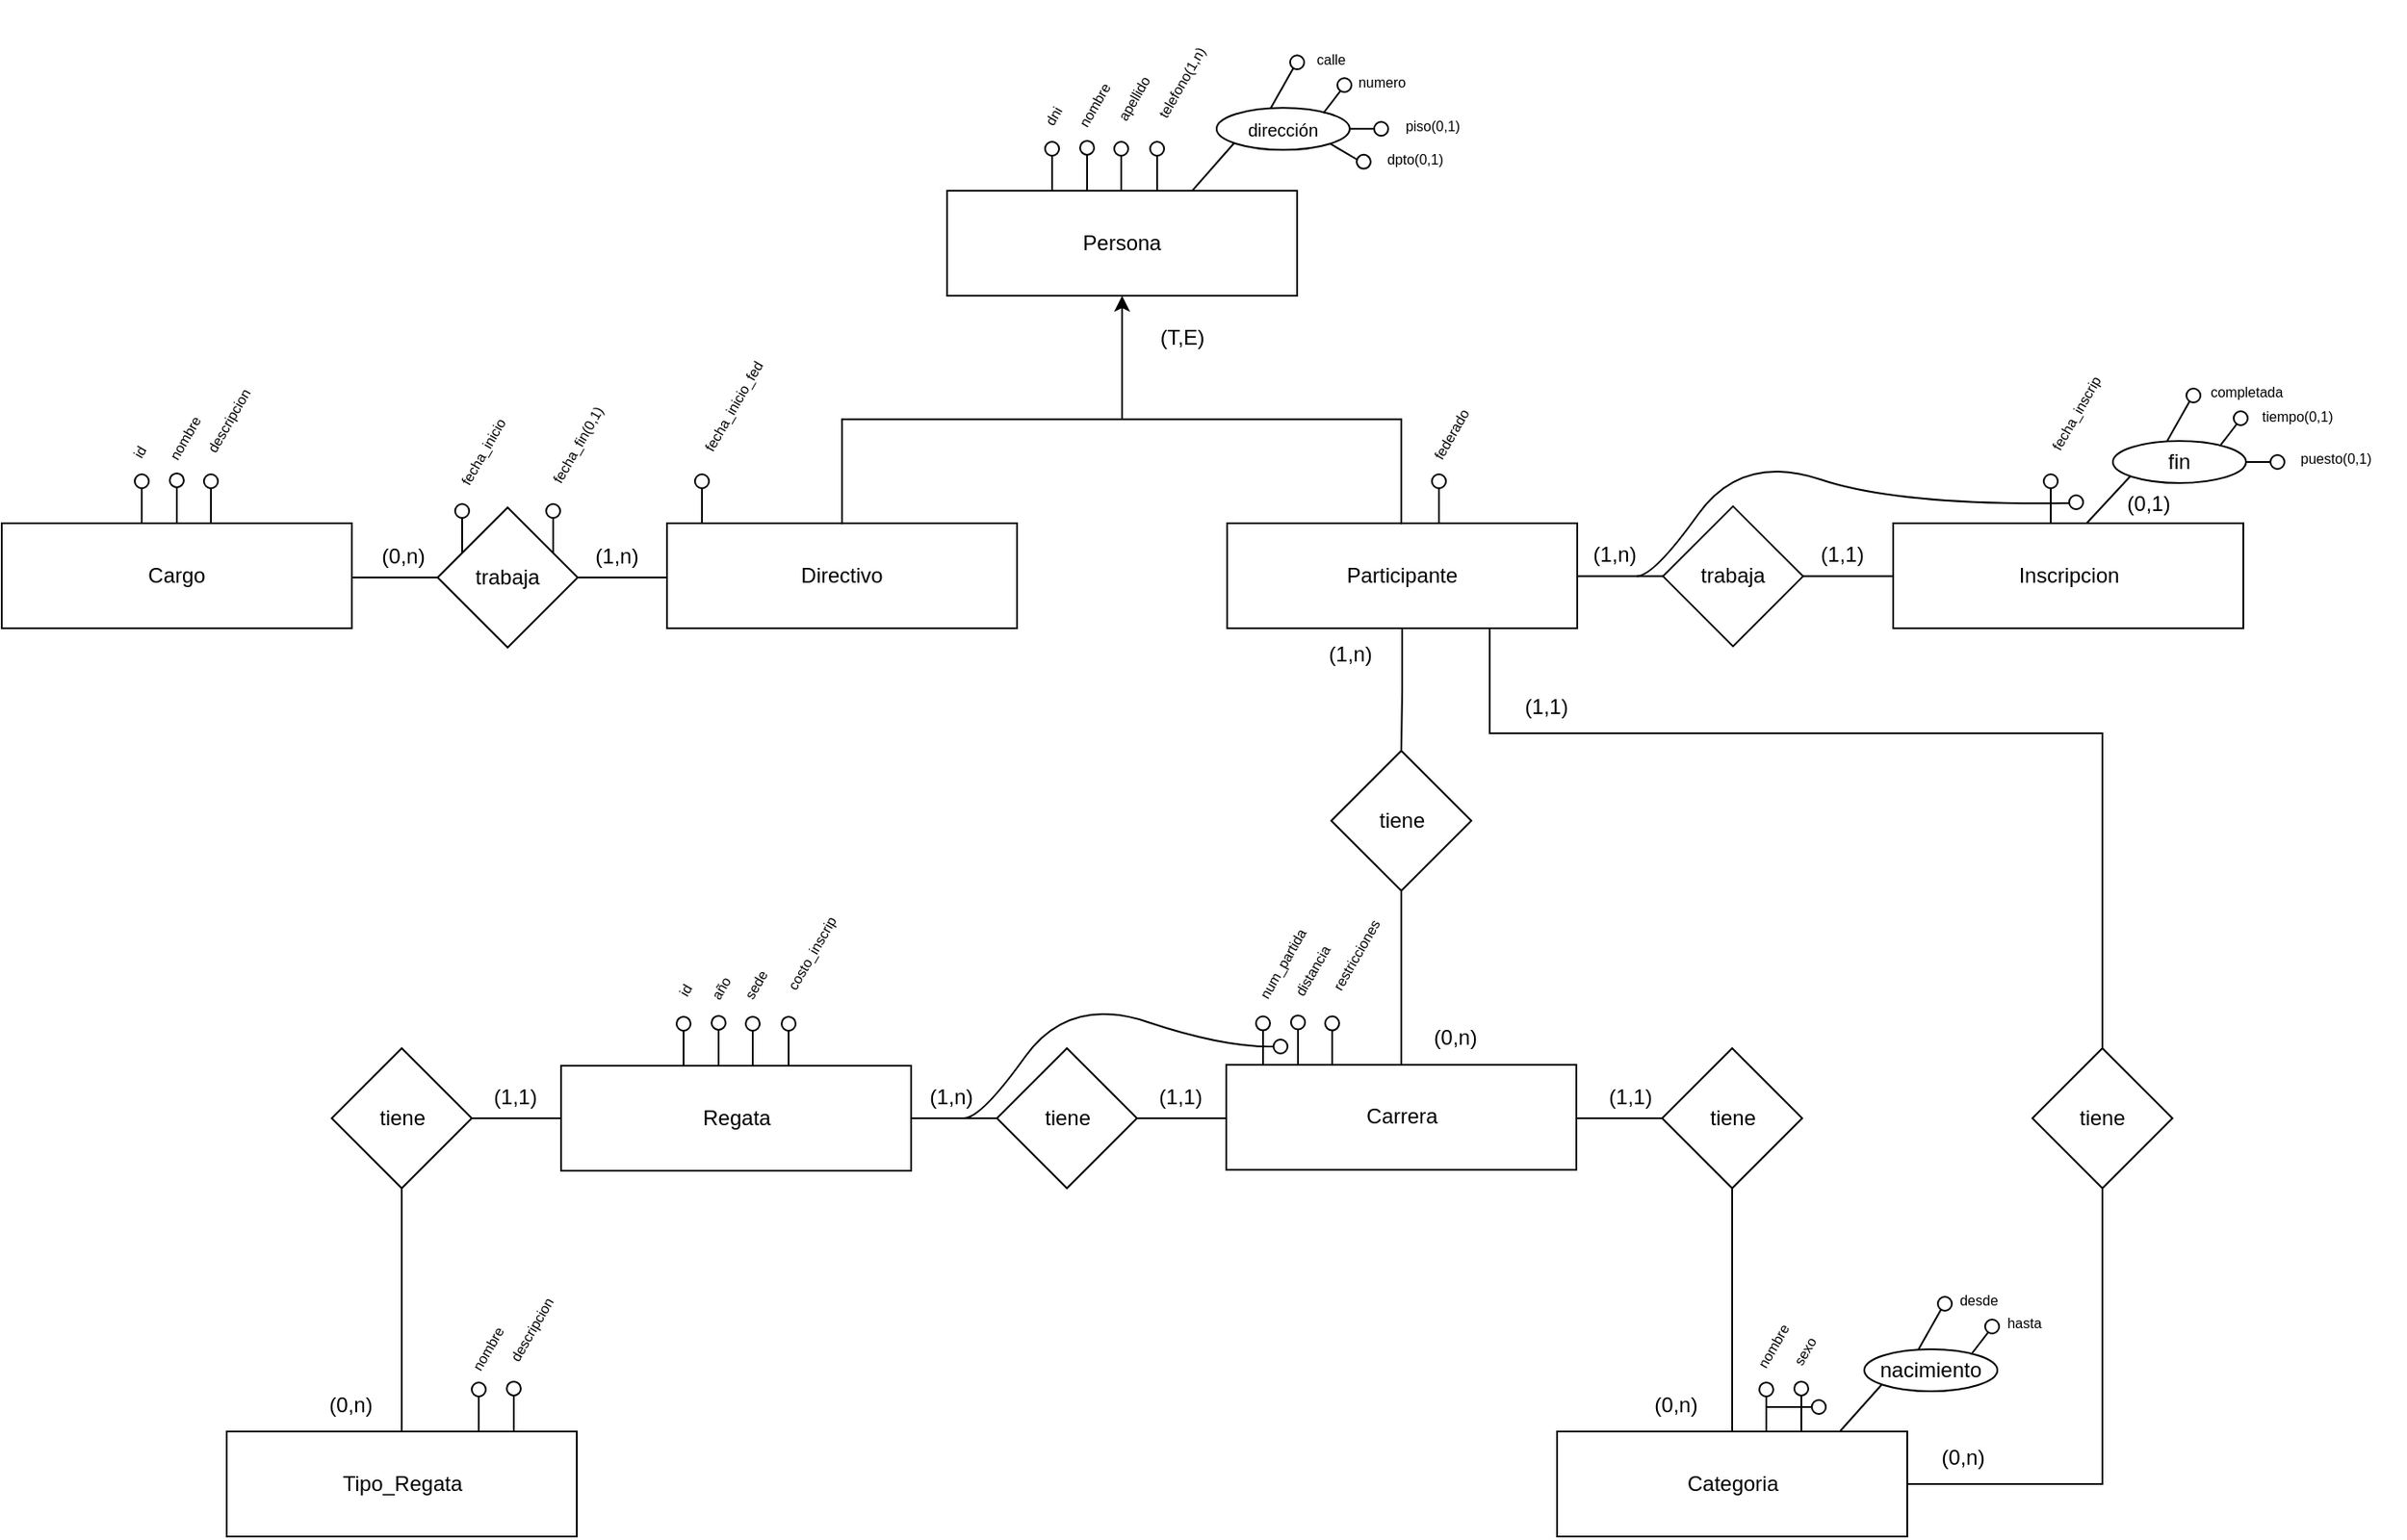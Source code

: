 <mxfile version="26.1.3">
  <diagram name="Page-1" id="qwn2LQxBudZvSGgLypl7">
    <mxGraphModel dx="5561" dy="2947" grid="1" gridSize="10" guides="1" tooltips="1" connect="1" arrows="1" fold="1" page="1" pageScale="1" pageWidth="850" pageHeight="1100" math="0" shadow="0">
      <root>
        <mxCell id="0" />
        <mxCell id="1" parent="0" />
        <mxCell id="2X5gEa2YanrMBip19j6c-179" value="Directivo" style="rounded=0;whiteSpace=wrap;html=1;" parent="1" vertex="1">
          <mxGeometry x="-3460" y="-1800" width="200" height="60" as="geometry" />
        </mxCell>
        <mxCell id="2X5gEa2YanrMBip19j6c-418" style="edgeStyle=orthogonalEdgeStyle;rounded=0;orthogonalLoop=1;jettySize=auto;html=1;entryX=0.5;entryY=0;entryDx=0;entryDy=0;endArrow=none;startFill=0;" parent="1" source="2X5gEa2YanrMBip19j6c-422" target="2X5gEa2YanrMBip19j6c-286" edge="1">
          <mxGeometry relative="1" as="geometry" />
        </mxCell>
        <mxCell id="2X5gEa2YanrMBip19j6c-180" value="Participante" style="rounded=0;whiteSpace=wrap;html=1;" parent="1" vertex="1">
          <mxGeometry x="-3140" y="-1800" width="200" height="60" as="geometry" />
        </mxCell>
        <mxCell id="2X5gEa2YanrMBip19j6c-182" style="edgeStyle=orthogonalEdgeStyle;rounded=0;orthogonalLoop=1;jettySize=auto;html=1;startArrow=classic;startFill=1;endArrow=none;" parent="1" source="2X5gEa2YanrMBip19j6c-183" edge="1">
          <mxGeometry relative="1" as="geometry">
            <mxPoint x="-3200" y="-1859.35" as="targetPoint" />
          </mxGeometry>
        </mxCell>
        <mxCell id="2X5gEa2YanrMBip19j6c-183" value="Persona" style="rounded=0;whiteSpace=wrap;html=1;" parent="1" vertex="1">
          <mxGeometry x="-3300" y="-1990" width="200" height="60" as="geometry" />
        </mxCell>
        <mxCell id="2X5gEa2YanrMBip19j6c-184" value="" style="endArrow=none;startArrow=none;html=1;rounded=0;entryX=0.5;entryY=0;entryDx=0;entryDy=0;startFill=0;" parent="1" edge="1">
          <mxGeometry width="50" height="50" relative="1" as="geometry">
            <mxPoint x="-3360" y="-1799.35" as="sourcePoint" />
            <mxPoint x="-3040.5" y="-1799.35" as="targetPoint" />
            <Array as="points">
              <mxPoint x="-3360" y="-1859.35" />
              <mxPoint x="-3040.5" y="-1859.35" />
            </Array>
          </mxGeometry>
        </mxCell>
        <mxCell id="2X5gEa2YanrMBip19j6c-185" value="(T,E)" style="text;html=1;align=center;verticalAlign=middle;resizable=0;points=[];autosize=1;strokeColor=none;fillColor=none;" parent="1" vertex="1">
          <mxGeometry x="-3196" y="-1921.25" width="60" height="30" as="geometry" />
        </mxCell>
        <mxCell id="2X5gEa2YanrMBip19j6c-187" value="" style="group" parent="1" vertex="1" connectable="0">
          <mxGeometry x="-3244" y="-2017.998" width="8" height="28" as="geometry" />
        </mxCell>
        <mxCell id="2X5gEa2YanrMBip19j6c-188" value="" style="ellipse;whiteSpace=wrap;html=1;aspect=fixed;fillColor=light-dark(#FFFFFF,#FFFFFF);" parent="2X5gEa2YanrMBip19j6c-187" vertex="1">
          <mxGeometry width="8" height="8" as="geometry" />
        </mxCell>
        <mxCell id="2X5gEa2YanrMBip19j6c-189" style="edgeStyle=orthogonalEdgeStyle;rounded=0;orthogonalLoop=1;jettySize=auto;html=1;endArrow=none;startFill=0;" parent="2X5gEa2YanrMBip19j6c-187" edge="1">
          <mxGeometry relative="1" as="geometry">
            <mxPoint x="4" y="28" as="targetPoint" />
            <mxPoint x="4" y="8" as="sourcePoint" />
          </mxGeometry>
        </mxCell>
        <mxCell id="2X5gEa2YanrMBip19j6c-190" value="&lt;font style=&quot;font-size: 8px;&quot;&gt;dni&lt;/font&gt;" style="text;html=1;align=center;verticalAlign=middle;resizable=0;points=[];autosize=1;strokeColor=none;fillColor=none;rotation=-60;" parent="1" vertex="1">
          <mxGeometry x="-3260" y="-2047.698" width="40" height="30" as="geometry" />
        </mxCell>
        <mxCell id="2X5gEa2YanrMBip19j6c-191" value="" style="group" parent="1" vertex="1" connectable="0">
          <mxGeometry x="-3224" y="-2018.538" width="8" height="28" as="geometry" />
        </mxCell>
        <mxCell id="2X5gEa2YanrMBip19j6c-192" value="" style="ellipse;whiteSpace=wrap;html=1;aspect=fixed;fillColor=light-dark(#FFFFFF,transparent);" parent="2X5gEa2YanrMBip19j6c-191" vertex="1">
          <mxGeometry width="8" height="8" as="geometry" />
        </mxCell>
        <mxCell id="2X5gEa2YanrMBip19j6c-193" style="edgeStyle=orthogonalEdgeStyle;rounded=0;orthogonalLoop=1;jettySize=auto;html=1;endArrow=none;startFill=0;" parent="2X5gEa2YanrMBip19j6c-191" edge="1">
          <mxGeometry relative="1" as="geometry">
            <mxPoint x="4" y="28" as="targetPoint" />
            <mxPoint x="4" y="8" as="sourcePoint" />
          </mxGeometry>
        </mxCell>
        <mxCell id="2X5gEa2YanrMBip19j6c-194" value="&lt;font style=&quot;font-size: 8px;&quot;&gt;nombre&lt;/font&gt;" style="text;html=1;align=center;verticalAlign=middle;resizable=0;points=[];autosize=1;strokeColor=none;fillColor=none;rotation=-60;" parent="1" vertex="1">
          <mxGeometry x="-3242" y="-2054.248" width="50" height="30" as="geometry" />
        </mxCell>
        <mxCell id="2X5gEa2YanrMBip19j6c-195" value="" style="group" parent="1" vertex="1" connectable="0">
          <mxGeometry x="-3204.5" y="-2017.998" width="8" height="28" as="geometry" />
        </mxCell>
        <mxCell id="2X5gEa2YanrMBip19j6c-196" value="" style="ellipse;whiteSpace=wrap;html=1;aspect=fixed;fillColor=light-dark(#FFFFFF,transparent);" parent="2X5gEa2YanrMBip19j6c-195" vertex="1">
          <mxGeometry width="8" height="8" as="geometry" />
        </mxCell>
        <mxCell id="2X5gEa2YanrMBip19j6c-197" style="edgeStyle=orthogonalEdgeStyle;rounded=0;orthogonalLoop=1;jettySize=auto;html=1;endArrow=none;startFill=0;" parent="2X5gEa2YanrMBip19j6c-195" edge="1">
          <mxGeometry relative="1" as="geometry">
            <mxPoint x="4" y="28" as="targetPoint" />
            <mxPoint x="4" y="8" as="sourcePoint" />
          </mxGeometry>
        </mxCell>
        <mxCell id="2X5gEa2YanrMBip19j6c-198" value="&lt;font style=&quot;font-size: 8px;&quot;&gt;apellido&lt;/font&gt;" style="text;html=1;align=center;verticalAlign=middle;resizable=0;points=[];autosize=1;strokeColor=none;fillColor=none;rotation=-60;" parent="1" vertex="1">
          <mxGeometry x="-3224" y="-2057.698" width="60" height="30" as="geometry" />
        </mxCell>
        <mxCell id="2X5gEa2YanrMBip19j6c-200" value="" style="group" parent="1" vertex="1" connectable="0">
          <mxGeometry x="-3184" y="-2017.998" width="8" height="28" as="geometry" />
        </mxCell>
        <mxCell id="2X5gEa2YanrMBip19j6c-201" value="" style="ellipse;whiteSpace=wrap;html=1;aspect=fixed;fillColor=light-dark(#FFFFFF,transparent);" parent="2X5gEa2YanrMBip19j6c-200" vertex="1">
          <mxGeometry width="8" height="8" as="geometry" />
        </mxCell>
        <mxCell id="2X5gEa2YanrMBip19j6c-202" style="edgeStyle=orthogonalEdgeStyle;rounded=0;orthogonalLoop=1;jettySize=auto;html=1;endArrow=none;startFill=0;" parent="2X5gEa2YanrMBip19j6c-200" edge="1">
          <mxGeometry relative="1" as="geometry">
            <mxPoint x="4" y="28" as="targetPoint" />
            <mxPoint x="4" y="8" as="sourcePoint" />
          </mxGeometry>
        </mxCell>
        <mxCell id="2X5gEa2YanrMBip19j6c-203" value="&lt;font style=&quot;font-size: 8px;&quot;&gt;telefono(1,n)&lt;/font&gt;" style="text;html=1;align=center;verticalAlign=middle;resizable=0;points=[];autosize=1;strokeColor=none;fillColor=none;rotation=-60;" parent="1" vertex="1">
          <mxGeometry x="-3212" y="-2066.998" width="90" height="30" as="geometry" />
        </mxCell>
        <mxCell id="2X5gEa2YanrMBip19j6c-207" value="" style="endArrow=none;html=1;rounded=0;" parent="1" edge="1">
          <mxGeometry width="50" height="50" relative="1" as="geometry">
            <mxPoint x="-3160" y="-1989.98" as="sourcePoint" />
            <mxPoint x="-3135" y="-2018.38" as="targetPoint" />
          </mxGeometry>
        </mxCell>
        <mxCell id="2X5gEa2YanrMBip19j6c-208" value="&lt;font style=&quot;font-size: 10px;&quot;&gt;dirección&lt;/font&gt;" style="ellipse;whiteSpace=wrap;html=1;" parent="1" vertex="1">
          <mxGeometry x="-3146" y="-2037.38" width="76" height="24" as="geometry" />
        </mxCell>
        <mxCell id="2X5gEa2YanrMBip19j6c-209" value="" style="endArrow=none;html=1;rounded=0;exitX=0.75;exitY=0;exitDx=0;exitDy=0;" parent="1" edge="1">
          <mxGeometry width="50" height="50" relative="1" as="geometry">
            <mxPoint x="-3115" y="-2037.38" as="sourcePoint" />
            <mxPoint x="-3102" y="-2060.38" as="targetPoint" />
          </mxGeometry>
        </mxCell>
        <mxCell id="2X5gEa2YanrMBip19j6c-210" value="" style="endArrow=none;html=1;rounded=0;exitX=0.75;exitY=0;exitDx=0;exitDy=0;" parent="1" edge="1">
          <mxGeometry width="50" height="50" relative="1" as="geometry">
            <mxPoint x="-3085" y="-2034.38" as="sourcePoint" />
            <mxPoint x="-3075" y="-2047.38" as="targetPoint" />
          </mxGeometry>
        </mxCell>
        <mxCell id="2X5gEa2YanrMBip19j6c-211" value="" style="endArrow=none;html=1;rounded=0;exitX=1;exitY=0.5;exitDx=0;exitDy=0;" parent="1" source="2X5gEa2YanrMBip19j6c-208" edge="1">
          <mxGeometry width="50" height="50" relative="1" as="geometry">
            <mxPoint x="-3070" y="-2013.38" as="sourcePoint" />
            <mxPoint x="-3055" y="-2025.38" as="targetPoint" />
          </mxGeometry>
        </mxCell>
        <mxCell id="2X5gEa2YanrMBip19j6c-212" value="" style="endArrow=none;html=1;rounded=0;entryX=1;entryY=1;entryDx=0;entryDy=0;" parent="1" target="2X5gEa2YanrMBip19j6c-208" edge="1">
          <mxGeometry width="50" height="50" relative="1" as="geometry">
            <mxPoint x="-3065" y="-2007.38" as="sourcePoint" />
            <mxPoint x="-3075" y="-2027.38" as="targetPoint" />
          </mxGeometry>
        </mxCell>
        <mxCell id="2X5gEa2YanrMBip19j6c-213" value="" style="group" parent="1" vertex="1" connectable="0">
          <mxGeometry x="-3104" y="-2067.379" width="8" height="28" as="geometry" />
        </mxCell>
        <mxCell id="2X5gEa2YanrMBip19j6c-214" value="" style="ellipse;whiteSpace=wrap;html=1;aspect=fixed;" parent="2X5gEa2YanrMBip19j6c-213" vertex="1">
          <mxGeometry width="8" height="8" as="geometry" />
        </mxCell>
        <mxCell id="2X5gEa2YanrMBip19j6c-215" value="" style="group" parent="1" vertex="1" connectable="0">
          <mxGeometry x="-3077" y="-2054.379" width="8" height="28" as="geometry" />
        </mxCell>
        <mxCell id="2X5gEa2YanrMBip19j6c-216" value="" style="ellipse;whiteSpace=wrap;html=1;aspect=fixed;" parent="2X5gEa2YanrMBip19j6c-215" vertex="1">
          <mxGeometry width="8" height="8" as="geometry" />
        </mxCell>
        <mxCell id="2X5gEa2YanrMBip19j6c-217" value="" style="group" parent="1" vertex="1" connectable="0">
          <mxGeometry x="-3056" y="-2029.379" width="8" height="28" as="geometry" />
        </mxCell>
        <mxCell id="2X5gEa2YanrMBip19j6c-218" value="" style="ellipse;whiteSpace=wrap;html=1;aspect=fixed;" parent="2X5gEa2YanrMBip19j6c-217" vertex="1">
          <mxGeometry width="8" height="8" as="geometry" />
        </mxCell>
        <mxCell id="2X5gEa2YanrMBip19j6c-219" value="&lt;font style=&quot;font-size: 8px;&quot;&gt;calle&lt;/font&gt;" style="text;html=1;align=center;verticalAlign=middle;resizable=0;points=[];autosize=1;strokeColor=none;fillColor=none;rotation=0;" parent="1" vertex="1">
          <mxGeometry x="-3106" y="-2081.379" width="50" height="30" as="geometry" />
        </mxCell>
        <mxCell id="2X5gEa2YanrMBip19j6c-220" value="&lt;font style=&quot;font-size: 8px;&quot;&gt;numero&lt;/font&gt;" style="text;html=1;align=center;verticalAlign=middle;resizable=0;points=[];autosize=1;strokeColor=none;fillColor=none;rotation=0;" parent="1" vertex="1">
          <mxGeometry x="-3077" y="-2068.379" width="50" height="30" as="geometry" />
        </mxCell>
        <mxCell id="2X5gEa2YanrMBip19j6c-221" value="&lt;font style=&quot;font-size: 8px;&quot;&gt;piso(0,1)&lt;/font&gt;" style="text;html=1;align=center;verticalAlign=middle;resizable=0;points=[];autosize=1;strokeColor=none;fillColor=none;rotation=0;" parent="1" vertex="1">
          <mxGeometry x="-3058" y="-2043.379" width="70" height="30" as="geometry" />
        </mxCell>
        <mxCell id="2X5gEa2YanrMBip19j6c-222" value="&lt;font style=&quot;font-size: 8px;&quot;&gt;dpto(0,1)&lt;/font&gt;" style="text;html=1;align=center;verticalAlign=middle;resizable=0;points=[];autosize=1;strokeColor=none;fillColor=none;rotation=0;" parent="1" vertex="1">
          <mxGeometry x="-3068" y="-2023.579" width="70" height="30" as="geometry" />
        </mxCell>
        <mxCell id="2X5gEa2YanrMBip19j6c-223" value="" style="ellipse;whiteSpace=wrap;html=1;aspect=fixed;" parent="1" vertex="1">
          <mxGeometry x="-3066" y="-2010.579" width="8" height="8" as="geometry" />
        </mxCell>
        <mxCell id="2X5gEa2YanrMBip19j6c-225" value="" style="group" parent="1" vertex="1" connectable="0">
          <mxGeometry x="-3444" y="-1827.998" width="8" height="28" as="geometry" />
        </mxCell>
        <mxCell id="2X5gEa2YanrMBip19j6c-226" value="" style="ellipse;whiteSpace=wrap;html=1;aspect=fixed;fillColor=light-dark(#FFFFFF,transparent);" parent="2X5gEa2YanrMBip19j6c-225" vertex="1">
          <mxGeometry width="8" height="8" as="geometry" />
        </mxCell>
        <mxCell id="2X5gEa2YanrMBip19j6c-227" style="edgeStyle=orthogonalEdgeStyle;rounded=0;orthogonalLoop=1;jettySize=auto;html=1;endArrow=none;startFill=0;" parent="2X5gEa2YanrMBip19j6c-225" edge="1">
          <mxGeometry relative="1" as="geometry">
            <mxPoint x="4" y="28" as="targetPoint" />
            <mxPoint x="4" y="8" as="sourcePoint" />
          </mxGeometry>
        </mxCell>
        <mxCell id="2X5gEa2YanrMBip19j6c-228" value="&lt;font style=&quot;font-size: 8px;&quot;&gt;fecha_inicio_fed&lt;/font&gt;" style="text;html=1;align=center;verticalAlign=middle;resizable=0;points=[];autosize=1;strokeColor=none;fillColor=none;rotation=-60;" parent="1" vertex="1">
          <mxGeometry x="-3473" y="-1881.998" width="100" height="30" as="geometry" />
        </mxCell>
        <mxCell id="2X5gEa2YanrMBip19j6c-229" value="Cargo" style="rounded=0;whiteSpace=wrap;html=1;" parent="1" vertex="1">
          <mxGeometry x="-3840" y="-1800" width="200" height="60" as="geometry" />
        </mxCell>
        <mxCell id="2X5gEa2YanrMBip19j6c-230" style="edgeStyle=orthogonalEdgeStyle;rounded=0;orthogonalLoop=1;jettySize=auto;html=1;entryX=0;entryY=0.5;entryDx=0;entryDy=0;endArrow=none;startFill=0;" parent="1" source="2X5gEa2YanrMBip19j6c-232" edge="1">
          <mxGeometry relative="1" as="geometry">
            <mxPoint x="-3460" y="-1769" as="targetPoint" />
          </mxGeometry>
        </mxCell>
        <mxCell id="2X5gEa2YanrMBip19j6c-231" style="edgeStyle=orthogonalEdgeStyle;rounded=0;orthogonalLoop=1;jettySize=auto;html=1;entryX=1;entryY=0.5;entryDx=0;entryDy=0;endArrow=none;startFill=0;" parent="1" source="2X5gEa2YanrMBip19j6c-232" edge="1">
          <mxGeometry relative="1" as="geometry">
            <mxPoint x="-3640" y="-1769" as="targetPoint" />
          </mxGeometry>
        </mxCell>
        <mxCell id="2X5gEa2YanrMBip19j6c-232" value="trabaja" style="rhombus;whiteSpace=wrap;html=1;" parent="1" vertex="1">
          <mxGeometry x="-3591" y="-1809" width="80" height="80" as="geometry" />
        </mxCell>
        <mxCell id="2X5gEa2YanrMBip19j6c-233" value="" style="group" parent="1" vertex="1" connectable="0">
          <mxGeometry x="-3581" y="-1810.998" width="8" height="28" as="geometry" />
        </mxCell>
        <mxCell id="2X5gEa2YanrMBip19j6c-234" value="" style="ellipse;whiteSpace=wrap;html=1;aspect=fixed;fillColor=light-dark(#FFFFFF,transparent);" parent="2X5gEa2YanrMBip19j6c-233" vertex="1">
          <mxGeometry width="8" height="8" as="geometry" />
        </mxCell>
        <mxCell id="2X5gEa2YanrMBip19j6c-235" style="edgeStyle=orthogonalEdgeStyle;rounded=0;orthogonalLoop=1;jettySize=auto;html=1;endArrow=none;startFill=0;" parent="2X5gEa2YanrMBip19j6c-233" edge="1">
          <mxGeometry relative="1" as="geometry">
            <mxPoint x="4" y="28" as="targetPoint" />
            <mxPoint x="4" y="8" as="sourcePoint" />
          </mxGeometry>
        </mxCell>
        <mxCell id="2X5gEa2YanrMBip19j6c-236" value="" style="group" parent="1" vertex="1" connectable="0">
          <mxGeometry x="-3529" y="-1810.998" width="8" height="28" as="geometry" />
        </mxCell>
        <mxCell id="2X5gEa2YanrMBip19j6c-237" value="" style="ellipse;whiteSpace=wrap;html=1;aspect=fixed;fillColor=light-dark(#FFFFFF,transparent);" parent="2X5gEa2YanrMBip19j6c-236" vertex="1">
          <mxGeometry width="8" height="8" as="geometry" />
        </mxCell>
        <mxCell id="2X5gEa2YanrMBip19j6c-238" style="edgeStyle=orthogonalEdgeStyle;rounded=0;orthogonalLoop=1;jettySize=auto;html=1;endArrow=none;startFill=0;" parent="2X5gEa2YanrMBip19j6c-236" edge="1">
          <mxGeometry relative="1" as="geometry">
            <mxPoint x="4" y="28" as="targetPoint" />
            <mxPoint x="4" y="8" as="sourcePoint" />
          </mxGeometry>
        </mxCell>
        <mxCell id="2X5gEa2YanrMBip19j6c-239" value="&lt;font style=&quot;font-size: 8px;&quot;&gt;fecha_inicio&lt;/font&gt;" style="text;html=1;align=center;verticalAlign=middle;resizable=0;points=[];autosize=1;strokeColor=none;fillColor=none;rotation=-60;" parent="1" vertex="1">
          <mxGeometry x="-3606" y="-1855.998" width="80" height="30" as="geometry" />
        </mxCell>
        <mxCell id="2X5gEa2YanrMBip19j6c-240" value="&lt;font style=&quot;font-size: 8px;&quot;&gt;fecha_fin(0,1)&lt;/font&gt;" style="text;html=1;align=center;verticalAlign=middle;resizable=0;points=[];autosize=1;strokeColor=none;fillColor=none;rotation=-60;" parent="1" vertex="1">
          <mxGeometry x="-3557" y="-1859.998" width="90" height="30" as="geometry" />
        </mxCell>
        <mxCell id="2X5gEa2YanrMBip19j6c-241" value="(0,n)" style="text;html=1;align=center;verticalAlign=middle;resizable=0;points=[];autosize=1;strokeColor=none;fillColor=none;" parent="1" vertex="1">
          <mxGeometry x="-3641" y="-1796" width="60" height="30" as="geometry" />
        </mxCell>
        <mxCell id="2X5gEa2YanrMBip19j6c-242" value="(1,n)" style="text;html=1;align=center;verticalAlign=middle;resizable=0;points=[];autosize=1;strokeColor=none;fillColor=none;" parent="1" vertex="1">
          <mxGeometry x="-3519" y="-1796" width="60" height="30" as="geometry" />
        </mxCell>
        <mxCell id="2X5gEa2YanrMBip19j6c-243" value="" style="group" parent="1" vertex="1" connectable="0">
          <mxGeometry x="-3764" y="-1827.998" width="8" height="28" as="geometry" />
        </mxCell>
        <mxCell id="2X5gEa2YanrMBip19j6c-244" value="" style="ellipse;whiteSpace=wrap;html=1;aspect=fixed;fillColor=light-dark(#FFFFFF,#FFFFFF);" parent="2X5gEa2YanrMBip19j6c-243" vertex="1">
          <mxGeometry width="8" height="8" as="geometry" />
        </mxCell>
        <mxCell id="2X5gEa2YanrMBip19j6c-245" style="edgeStyle=orthogonalEdgeStyle;rounded=0;orthogonalLoop=1;jettySize=auto;html=1;endArrow=none;startFill=0;" parent="2X5gEa2YanrMBip19j6c-243" edge="1">
          <mxGeometry relative="1" as="geometry">
            <mxPoint x="4" y="28" as="targetPoint" />
            <mxPoint x="4" y="8" as="sourcePoint" />
          </mxGeometry>
        </mxCell>
        <mxCell id="2X5gEa2YanrMBip19j6c-246" value="&lt;font style=&quot;font-size: 8px;&quot;&gt;id&lt;/font&gt;" style="text;html=1;align=center;verticalAlign=middle;resizable=0;points=[];autosize=1;strokeColor=none;fillColor=none;rotation=-60;" parent="1" vertex="1">
          <mxGeometry x="-3777" y="-1855.698" width="30" height="30" as="geometry" />
        </mxCell>
        <mxCell id="2X5gEa2YanrMBip19j6c-247" value="" style="group" parent="1" vertex="1" connectable="0">
          <mxGeometry x="-3744" y="-1828.538" width="8" height="28" as="geometry" />
        </mxCell>
        <mxCell id="2X5gEa2YanrMBip19j6c-248" value="" style="ellipse;whiteSpace=wrap;html=1;aspect=fixed;fillColor=light-dark(#FFFFFF,#FFFFFF);" parent="2X5gEa2YanrMBip19j6c-247" vertex="1">
          <mxGeometry width="8" height="8" as="geometry" />
        </mxCell>
        <mxCell id="2X5gEa2YanrMBip19j6c-249" style="edgeStyle=orthogonalEdgeStyle;rounded=0;orthogonalLoop=1;jettySize=auto;html=1;endArrow=none;startFill=0;" parent="2X5gEa2YanrMBip19j6c-247" edge="1">
          <mxGeometry relative="1" as="geometry">
            <mxPoint x="4" y="28" as="targetPoint" />
            <mxPoint x="4" y="8" as="sourcePoint" />
          </mxGeometry>
        </mxCell>
        <mxCell id="2X5gEa2YanrMBip19j6c-250" value="&lt;font style=&quot;font-size: 8px;&quot;&gt;nombre&lt;/font&gt;" style="text;html=1;align=center;verticalAlign=middle;resizable=0;points=[];autosize=1;strokeColor=none;fillColor=none;rotation=-60;" parent="1" vertex="1">
          <mxGeometry x="-3761" y="-1863.598" width="50" height="30" as="geometry" />
        </mxCell>
        <mxCell id="2X5gEa2YanrMBip19j6c-251" value="" style="group" parent="1" vertex="1" connectable="0">
          <mxGeometry x="-3724.5" y="-1827.998" width="8" height="28" as="geometry" />
        </mxCell>
        <mxCell id="2X5gEa2YanrMBip19j6c-252" value="" style="ellipse;whiteSpace=wrap;html=1;aspect=fixed;fillColor=light-dark(#FFFFFF,transparent);" parent="2X5gEa2YanrMBip19j6c-251" vertex="1">
          <mxGeometry width="8" height="8" as="geometry" />
        </mxCell>
        <mxCell id="2X5gEa2YanrMBip19j6c-253" style="edgeStyle=orthogonalEdgeStyle;rounded=0;orthogonalLoop=1;jettySize=auto;html=1;endArrow=none;startFill=0;" parent="2X5gEa2YanrMBip19j6c-251" edge="1">
          <mxGeometry relative="1" as="geometry">
            <mxPoint x="4" y="28" as="targetPoint" />
            <mxPoint x="4" y="8" as="sourcePoint" />
          </mxGeometry>
        </mxCell>
        <mxCell id="2X5gEa2YanrMBip19j6c-254" value="&lt;font style=&quot;font-size: 8px;&quot;&gt;descripcion&lt;/font&gt;" style="text;html=1;align=center;verticalAlign=middle;resizable=0;points=[];autosize=1;strokeColor=none;fillColor=none;rotation=-60;" parent="1" vertex="1">
          <mxGeometry x="-3751" y="-1873.598" width="80" height="30" as="geometry" />
        </mxCell>
        <mxCell id="2X5gEa2YanrMBip19j6c-258" value="Categoria" style="rounded=0;whiteSpace=wrap;html=1;" parent="1" vertex="1">
          <mxGeometry x="-2951.5" y="-1281" width="200" height="60" as="geometry" />
        </mxCell>
        <mxCell id="2X5gEa2YanrMBip19j6c-259" value="" style="group" parent="1" vertex="1" connectable="0">
          <mxGeometry x="-2836" y="-1309.018" width="8" height="28" as="geometry" />
        </mxCell>
        <mxCell id="2X5gEa2YanrMBip19j6c-260" value="" style="ellipse;whiteSpace=wrap;html=1;aspect=fixed;fillColor=light-dark(#FFFFFF,transparent);" parent="2X5gEa2YanrMBip19j6c-259" vertex="1">
          <mxGeometry width="8" height="8" as="geometry" />
        </mxCell>
        <mxCell id="2X5gEa2YanrMBip19j6c-261" style="edgeStyle=orthogonalEdgeStyle;rounded=0;orthogonalLoop=1;jettySize=auto;html=1;endArrow=none;startFill=0;" parent="2X5gEa2YanrMBip19j6c-259" edge="1">
          <mxGeometry relative="1" as="geometry">
            <mxPoint x="4" y="28" as="targetPoint" />
            <mxPoint x="4" y="8" as="sourcePoint" />
          </mxGeometry>
        </mxCell>
        <mxCell id="2X5gEa2YanrMBip19j6c-262" value="&lt;font style=&quot;font-size: 8px;&quot;&gt;nombre&lt;/font&gt;" style="text;html=1;align=center;verticalAlign=middle;resizable=0;points=[];autosize=1;strokeColor=none;fillColor=none;rotation=-60;" parent="1" vertex="1">
          <mxGeometry x="-2854" y="-1344.998" width="50" height="30" as="geometry" />
        </mxCell>
        <mxCell id="2X5gEa2YanrMBip19j6c-263" value="" style="group" parent="1" vertex="1" connectable="0">
          <mxGeometry x="-2816" y="-1309.558" width="8" height="28" as="geometry" />
        </mxCell>
        <mxCell id="2X5gEa2YanrMBip19j6c-264" value="" style="ellipse;whiteSpace=wrap;html=1;aspect=fixed;fillColor=light-dark(#FFFFFF,transparent);" parent="2X5gEa2YanrMBip19j6c-263" vertex="1">
          <mxGeometry width="8" height="8" as="geometry" />
        </mxCell>
        <mxCell id="2X5gEa2YanrMBip19j6c-265" style="edgeStyle=orthogonalEdgeStyle;rounded=0;orthogonalLoop=1;jettySize=auto;html=1;endArrow=none;startFill=0;" parent="2X5gEa2YanrMBip19j6c-263" edge="1">
          <mxGeometry relative="1" as="geometry">
            <mxPoint x="4" y="28" as="targetPoint" />
            <mxPoint x="4" y="8" as="sourcePoint" />
          </mxGeometry>
        </mxCell>
        <mxCell id="2X5gEa2YanrMBip19j6c-266" value="&lt;font style=&quot;font-size: 8px;&quot;&gt;sexo&lt;/font&gt;" style="text;html=1;align=center;verticalAlign=middle;resizable=0;points=[];autosize=1;strokeColor=none;fillColor=none;rotation=-60;" parent="1" vertex="1">
          <mxGeometry x="-2831" y="-1341.998" width="40" height="30" as="geometry" />
        </mxCell>
        <mxCell id="2X5gEa2YanrMBip19j6c-271" value="" style="group" parent="1" vertex="1" connectable="0">
          <mxGeometry x="-2776" y="-1309.018" width="96" height="28" as="geometry" />
        </mxCell>
        <mxCell id="2X5gEa2YanrMBip19j6c-446" value="" style="endArrow=none;html=1;rounded=0;" parent="2X5gEa2YanrMBip19j6c-271" edge="1">
          <mxGeometry width="50" height="50" relative="1" as="geometry">
            <mxPoint x="-14" y="28.018" as="sourcePoint" />
            <mxPoint x="11" y="0.018" as="targetPoint" />
          </mxGeometry>
        </mxCell>
        <mxCell id="2X5gEa2YanrMBip19j6c-447" value="nacimiento" style="ellipse;whiteSpace=wrap;html=1;" parent="2X5gEa2YanrMBip19j6c-271" vertex="1">
          <mxGeometry y="-18.982" width="76" height="24" as="geometry" />
        </mxCell>
        <mxCell id="2X5gEa2YanrMBip19j6c-448" value="" style="endArrow=none;html=1;rounded=0;exitX=0.75;exitY=0;exitDx=0;exitDy=0;" parent="2X5gEa2YanrMBip19j6c-271" edge="1">
          <mxGeometry width="50" height="50" relative="1" as="geometry">
            <mxPoint x="31" y="-18.982" as="sourcePoint" />
            <mxPoint x="44" y="-41.982" as="targetPoint" />
          </mxGeometry>
        </mxCell>
        <mxCell id="2X5gEa2YanrMBip19j6c-449" value="" style="endArrow=none;html=1;rounded=0;exitX=0.75;exitY=0;exitDx=0;exitDy=0;" parent="2X5gEa2YanrMBip19j6c-271" edge="1">
          <mxGeometry width="50" height="50" relative="1" as="geometry">
            <mxPoint x="61" y="-15.982" as="sourcePoint" />
            <mxPoint x="71" y="-28.982" as="targetPoint" />
          </mxGeometry>
        </mxCell>
        <mxCell id="2X5gEa2YanrMBip19j6c-452" value="" style="group" parent="2X5gEa2YanrMBip19j6c-271" vertex="1" connectable="0">
          <mxGeometry x="42" y="-48.98" width="8" height="28" as="geometry" />
        </mxCell>
        <mxCell id="2X5gEa2YanrMBip19j6c-453" value="" style="ellipse;whiteSpace=wrap;html=1;aspect=fixed;" parent="2X5gEa2YanrMBip19j6c-452" vertex="1">
          <mxGeometry width="8" height="8" as="geometry" />
        </mxCell>
        <mxCell id="2X5gEa2YanrMBip19j6c-454" value="" style="group" parent="2X5gEa2YanrMBip19j6c-271" vertex="1" connectable="0">
          <mxGeometry x="69" y="-35.98" width="8" height="28" as="geometry" />
        </mxCell>
        <mxCell id="2X5gEa2YanrMBip19j6c-455" value="" style="ellipse;whiteSpace=wrap;html=1;aspect=fixed;" parent="2X5gEa2YanrMBip19j6c-454" vertex="1">
          <mxGeometry width="8" height="8" as="geometry" />
        </mxCell>
        <mxCell id="2X5gEa2YanrMBip19j6c-458" value="&lt;font style=&quot;font-size: 8px;&quot;&gt;desde&lt;/font&gt;" style="text;html=1;align=center;verticalAlign=middle;resizable=0;points=[];autosize=1;strokeColor=none;fillColor=none;rotation=0;" parent="2X5gEa2YanrMBip19j6c-271" vertex="1">
          <mxGeometry x="40" y="-62.98" width="50" height="30" as="geometry" />
        </mxCell>
        <mxCell id="2X5gEa2YanrMBip19j6c-459" value="&lt;font style=&quot;font-size: 8px;&quot;&gt;hasta&lt;/font&gt;" style="text;html=1;align=center;verticalAlign=middle;resizable=0;points=[];autosize=1;strokeColor=none;fillColor=none;rotation=0;" parent="2X5gEa2YanrMBip19j6c-271" vertex="1">
          <mxGeometry x="66" y="-49.98" width="50" height="30" as="geometry" />
        </mxCell>
        <mxCell id="2X5gEa2YanrMBip19j6c-278" value="" style="group;rotation=90;" parent="1" vertex="1" connectable="0">
          <mxGeometry x="-2816" y="-1308.998" width="8" height="28" as="geometry" />
        </mxCell>
        <mxCell id="2X5gEa2YanrMBip19j6c-279" value="" style="ellipse;whiteSpace=wrap;html=1;aspect=fixed;fillColor=light-dark(#FFFFFF,#FFFFFF);direction=north;rotation=180;" parent="2X5gEa2YanrMBip19j6c-278" vertex="1">
          <mxGeometry x="10" y="10" width="8" height="8" as="geometry" />
        </mxCell>
        <mxCell id="2X5gEa2YanrMBip19j6c-280" style="edgeStyle=orthogonalEdgeStyle;rounded=0;orthogonalLoop=1;jettySize=auto;html=1;endArrow=none;startFill=0;" parent="2X5gEa2YanrMBip19j6c-278" edge="1">
          <mxGeometry relative="1" as="geometry">
            <mxPoint x="-10" y="14" as="targetPoint" />
            <mxPoint x="10" y="14" as="sourcePoint" />
          </mxGeometry>
        </mxCell>
        <mxCell id="2X5gEa2YanrMBip19j6c-282" value="" style="group;rotation=90;" parent="1" vertex="1" connectable="0">
          <mxGeometry x="-2822" y="-1308.998" width="8" height="28" as="geometry" />
        </mxCell>
        <mxCell id="2X5gEa2YanrMBip19j6c-284" style="edgeStyle=orthogonalEdgeStyle;rounded=0;orthogonalLoop=1;jettySize=auto;html=1;endArrow=none;startFill=0;" parent="2X5gEa2YanrMBip19j6c-282" edge="1">
          <mxGeometry relative="1" as="geometry">
            <mxPoint x="-10" y="14" as="targetPoint" />
            <mxPoint x="10" y="14" as="sourcePoint" />
          </mxGeometry>
        </mxCell>
        <mxCell id="2X5gEa2YanrMBip19j6c-285" value="Regata" style="rounded=0;whiteSpace=wrap;html=1;" parent="1" vertex="1">
          <mxGeometry x="-3520.5" y="-1490" width="200" height="60" as="geometry" />
        </mxCell>
        <mxCell id="2X5gEa2YanrMBip19j6c-286" value="Carrera" style="rounded=0;whiteSpace=wrap;html=1;" parent="1" vertex="1">
          <mxGeometry x="-3140.5" y="-1490.56" width="200" height="60" as="geometry" />
        </mxCell>
        <mxCell id="2X5gEa2YanrMBip19j6c-287" value="" style="group" parent="1" vertex="1" connectable="0">
          <mxGeometry x="-3454.5" y="-1518.018" width="8" height="28" as="geometry" />
        </mxCell>
        <mxCell id="2X5gEa2YanrMBip19j6c-288" value="" style="ellipse;whiteSpace=wrap;html=1;aspect=fixed;fillColor=light-dark(#FFFFFF,#FFFFFF);" parent="2X5gEa2YanrMBip19j6c-287" vertex="1">
          <mxGeometry width="8" height="8" as="geometry" />
        </mxCell>
        <mxCell id="2X5gEa2YanrMBip19j6c-289" style="edgeStyle=orthogonalEdgeStyle;rounded=0;orthogonalLoop=1;jettySize=auto;html=1;endArrow=none;startFill=0;" parent="2X5gEa2YanrMBip19j6c-287" edge="1">
          <mxGeometry relative="1" as="geometry">
            <mxPoint x="4" y="28" as="targetPoint" />
            <mxPoint x="4" y="8" as="sourcePoint" />
          </mxGeometry>
        </mxCell>
        <mxCell id="2X5gEa2YanrMBip19j6c-290" value="&lt;font style=&quot;font-size: 8px;&quot;&gt;id&lt;/font&gt;" style="text;html=1;align=center;verticalAlign=middle;resizable=0;points=[];autosize=1;strokeColor=none;fillColor=none;rotation=-60;" parent="1" vertex="1">
          <mxGeometry x="-3465.5" y="-1547.718" width="30" height="30" as="geometry" />
        </mxCell>
        <mxCell id="2X5gEa2YanrMBip19j6c-291" value="" style="group" parent="1" vertex="1" connectable="0">
          <mxGeometry x="-3434.5" y="-1518.558" width="8" height="28" as="geometry" />
        </mxCell>
        <mxCell id="2X5gEa2YanrMBip19j6c-292" value="" style="ellipse;whiteSpace=wrap;html=1;aspect=fixed;fillColor=light-dark(#FFFFFF,transparent);" parent="2X5gEa2YanrMBip19j6c-291" vertex="1">
          <mxGeometry width="8" height="8" as="geometry" />
        </mxCell>
        <mxCell id="2X5gEa2YanrMBip19j6c-293" style="edgeStyle=orthogonalEdgeStyle;rounded=0;orthogonalLoop=1;jettySize=auto;html=1;endArrow=none;startFill=0;" parent="2X5gEa2YanrMBip19j6c-291" edge="1">
          <mxGeometry relative="1" as="geometry">
            <mxPoint x="4" y="28" as="targetPoint" />
            <mxPoint x="4" y="8" as="sourcePoint" />
          </mxGeometry>
        </mxCell>
        <mxCell id="2X5gEa2YanrMBip19j6c-294" value="&lt;font style=&quot;font-size: 8px;&quot;&gt;año&lt;/font&gt;" style="text;html=1;align=center;verticalAlign=middle;resizable=0;points=[];autosize=1;strokeColor=none;fillColor=none;rotation=-60;" parent="1" vertex="1">
          <mxGeometry x="-3450.5" y="-1548.998" width="40" height="30" as="geometry" />
        </mxCell>
        <mxCell id="2X5gEa2YanrMBip19j6c-295" value="" style="group" parent="1" vertex="1" connectable="0">
          <mxGeometry x="-3415" y="-1518.018" width="8" height="28" as="geometry" />
        </mxCell>
        <mxCell id="2X5gEa2YanrMBip19j6c-296" value="" style="ellipse;whiteSpace=wrap;html=1;aspect=fixed;fillColor=light-dark(#FFFFFF,transparent);" parent="2X5gEa2YanrMBip19j6c-295" vertex="1">
          <mxGeometry width="8" height="8" as="geometry" />
        </mxCell>
        <mxCell id="2X5gEa2YanrMBip19j6c-297" style="edgeStyle=orthogonalEdgeStyle;rounded=0;orthogonalLoop=1;jettySize=auto;html=1;endArrow=none;startFill=0;" parent="2X5gEa2YanrMBip19j6c-295" edge="1">
          <mxGeometry relative="1" as="geometry">
            <mxPoint x="4" y="28" as="targetPoint" />
            <mxPoint x="4" y="8" as="sourcePoint" />
          </mxGeometry>
        </mxCell>
        <mxCell id="2X5gEa2YanrMBip19j6c-298" value="&lt;font style=&quot;font-size: 8px;&quot;&gt;sede&lt;/font&gt;" style="text;html=1;align=center;verticalAlign=middle;resizable=0;points=[];autosize=1;strokeColor=none;fillColor=none;rotation=-60;" parent="1" vertex="1">
          <mxGeometry x="-3430.5" y="-1550.998" width="40" height="30" as="geometry" />
        </mxCell>
        <mxCell id="2X5gEa2YanrMBip19j6c-299" value="" style="group" parent="1" vertex="1" connectable="0">
          <mxGeometry x="-3394.5" y="-1518.018" width="8" height="28" as="geometry" />
        </mxCell>
        <mxCell id="2X5gEa2YanrMBip19j6c-300" value="" style="ellipse;whiteSpace=wrap;html=1;aspect=fixed;fillColor=light-dark(#FFFFFF,transparent);" parent="2X5gEa2YanrMBip19j6c-299" vertex="1">
          <mxGeometry width="8" height="8" as="geometry" />
        </mxCell>
        <mxCell id="2X5gEa2YanrMBip19j6c-301" style="edgeStyle=orthogonalEdgeStyle;rounded=0;orthogonalLoop=1;jettySize=auto;html=1;endArrow=none;startFill=0;" parent="2X5gEa2YanrMBip19j6c-299" edge="1">
          <mxGeometry relative="1" as="geometry">
            <mxPoint x="4" y="28" as="targetPoint" />
            <mxPoint x="4" y="8" as="sourcePoint" />
          </mxGeometry>
        </mxCell>
        <mxCell id="2X5gEa2YanrMBip19j6c-302" value="&lt;font style=&quot;font-size: 8px;&quot;&gt;costo_inscrip&lt;/font&gt;" style="text;html=1;align=center;verticalAlign=middle;resizable=0;points=[];autosize=1;strokeColor=none;fillColor=none;rotation=-60;" parent="1" vertex="1">
          <mxGeometry x="-3423.5" y="-1568.998" width="90" height="30" as="geometry" />
        </mxCell>
        <mxCell id="2X5gEa2YanrMBip19j6c-304" value="Tipo_Regata" style="rounded=0;whiteSpace=wrap;html=1;" parent="1" vertex="1">
          <mxGeometry x="-3711.5" y="-1281" width="200" height="60" as="geometry" />
        </mxCell>
        <mxCell id="2X5gEa2YanrMBip19j6c-305" style="edgeStyle=orthogonalEdgeStyle;rounded=0;orthogonalLoop=1;jettySize=auto;html=1;entryX=0;entryY=0.5;entryDx=0;entryDy=0;endArrow=none;startFill=0;" parent="1" source="2X5gEa2YanrMBip19j6c-307" edge="1">
          <mxGeometry relative="1" as="geometry">
            <mxPoint x="-3520.5" y="-1460" as="targetPoint" />
          </mxGeometry>
        </mxCell>
        <mxCell id="2X5gEa2YanrMBip19j6c-364" style="edgeStyle=orthogonalEdgeStyle;rounded=0;orthogonalLoop=1;jettySize=auto;html=1;entryX=0.5;entryY=0;entryDx=0;entryDy=0;endArrow=none;startFill=0;" parent="1" source="2X5gEa2YanrMBip19j6c-307" target="2X5gEa2YanrMBip19j6c-304" edge="1">
          <mxGeometry relative="1" as="geometry" />
        </mxCell>
        <mxCell id="2X5gEa2YanrMBip19j6c-307" value="tiene" style="rhombus;whiteSpace=wrap;html=1;" parent="1" vertex="1">
          <mxGeometry x="-3651.5" y="-1500" width="80" height="80" as="geometry" />
        </mxCell>
        <mxCell id="2X5gEa2YanrMBip19j6c-316" value="(0,n)" style="text;html=1;align=center;verticalAlign=middle;resizable=0;points=[];autosize=1;strokeColor=none;fillColor=none;" parent="1" vertex="1">
          <mxGeometry x="-3671.5" y="-1311" width="60" height="30" as="geometry" />
        </mxCell>
        <mxCell id="2X5gEa2YanrMBip19j6c-317" value="(1,1)" style="text;html=1;align=center;verticalAlign=middle;resizable=0;points=[];autosize=1;strokeColor=none;fillColor=none;" parent="1" vertex="1">
          <mxGeometry x="-3577.5" y="-1487" width="60" height="30" as="geometry" />
        </mxCell>
        <mxCell id="2X5gEa2YanrMBip19j6c-319" value="" style="group" parent="1" vertex="1" connectable="0">
          <mxGeometry x="-3571.5" y="-1308.998" width="8" height="28" as="geometry" />
        </mxCell>
        <mxCell id="2X5gEa2YanrMBip19j6c-320" value="" style="ellipse;whiteSpace=wrap;html=1;aspect=fixed;fillColor=light-dark(#FFFFFF,#FFFFFF);" parent="2X5gEa2YanrMBip19j6c-319" vertex="1">
          <mxGeometry width="8" height="8" as="geometry" />
        </mxCell>
        <mxCell id="2X5gEa2YanrMBip19j6c-321" style="edgeStyle=orthogonalEdgeStyle;rounded=0;orthogonalLoop=1;jettySize=auto;html=1;endArrow=none;startFill=0;" parent="2X5gEa2YanrMBip19j6c-319" edge="1">
          <mxGeometry relative="1" as="geometry">
            <mxPoint x="4" y="28" as="targetPoint" />
            <mxPoint x="4" y="8" as="sourcePoint" />
          </mxGeometry>
        </mxCell>
        <mxCell id="2X5gEa2YanrMBip19j6c-322" value="&lt;font style=&quot;font-size: 8px;&quot;&gt;nombre&lt;/font&gt;" style="text;html=1;align=center;verticalAlign=middle;resizable=0;points=[];autosize=1;strokeColor=none;fillColor=none;rotation=-60;" parent="1" vertex="1">
          <mxGeometry x="-3588.5" y="-1342.998" width="50" height="30" as="geometry" />
        </mxCell>
        <mxCell id="2X5gEa2YanrMBip19j6c-323" value="" style="group" parent="1" vertex="1" connectable="0">
          <mxGeometry x="-3551.5" y="-1309.538" width="8" height="28" as="geometry" />
        </mxCell>
        <mxCell id="2X5gEa2YanrMBip19j6c-324" value="" style="ellipse;whiteSpace=wrap;html=1;aspect=fixed;fillColor=light-dark(#FFFFFF,transparent);" parent="2X5gEa2YanrMBip19j6c-323" vertex="1">
          <mxGeometry width="8" height="8" as="geometry" />
        </mxCell>
        <mxCell id="2X5gEa2YanrMBip19j6c-325" style="edgeStyle=orthogonalEdgeStyle;rounded=0;orthogonalLoop=1;jettySize=auto;html=1;endArrow=none;startFill=0;" parent="2X5gEa2YanrMBip19j6c-323" edge="1">
          <mxGeometry relative="1" as="geometry">
            <mxPoint x="4" y="28" as="targetPoint" />
            <mxPoint x="4" y="8" as="sourcePoint" />
          </mxGeometry>
        </mxCell>
        <mxCell id="2X5gEa2YanrMBip19j6c-326" value="&lt;font style=&quot;font-size: 8px;&quot;&gt;descripcion&lt;/font&gt;" style="text;html=1;align=center;verticalAlign=middle;resizable=0;points=[];autosize=1;strokeColor=none;fillColor=none;rotation=-60;" parent="1" vertex="1">
          <mxGeometry x="-3578.5" y="-1353.998" width="80" height="30" as="geometry" />
        </mxCell>
        <mxCell id="2X5gEa2YanrMBip19j6c-335" style="edgeStyle=orthogonalEdgeStyle;rounded=0;orthogonalLoop=1;jettySize=auto;html=1;entryX=0;entryY=0.5;entryDx=0;entryDy=0;endArrow=none;startFill=0;" parent="1" source="2X5gEa2YanrMBip19j6c-337" edge="1">
          <mxGeometry relative="1" as="geometry">
            <mxPoint x="-3140.5" y="-1460" as="targetPoint" />
          </mxGeometry>
        </mxCell>
        <mxCell id="2X5gEa2YanrMBip19j6c-336" style="edgeStyle=orthogonalEdgeStyle;rounded=0;orthogonalLoop=1;jettySize=auto;html=1;entryX=1;entryY=0.5;entryDx=0;entryDy=0;endArrow=none;startFill=0;" parent="1" source="2X5gEa2YanrMBip19j6c-337" edge="1">
          <mxGeometry relative="1" as="geometry">
            <mxPoint x="-3320.5" y="-1460" as="targetPoint" />
          </mxGeometry>
        </mxCell>
        <mxCell id="2X5gEa2YanrMBip19j6c-337" value="tiene" style="rhombus;whiteSpace=wrap;html=1;" parent="1" vertex="1">
          <mxGeometry x="-3271.5" y="-1500" width="80" height="80" as="geometry" />
        </mxCell>
        <mxCell id="2X5gEa2YanrMBip19j6c-338" value="(1,n)" style="text;html=1;align=center;verticalAlign=middle;resizable=0;points=[];autosize=1;strokeColor=none;fillColor=none;" parent="1" vertex="1">
          <mxGeometry x="-3328.5" y="-1487" width="60" height="30" as="geometry" />
        </mxCell>
        <mxCell id="2X5gEa2YanrMBip19j6c-339" value="(1,1)" style="text;html=1;align=center;verticalAlign=middle;resizable=0;points=[];autosize=1;strokeColor=none;fillColor=none;" parent="1" vertex="1">
          <mxGeometry x="-3197.5" y="-1487" width="60" height="30" as="geometry" />
        </mxCell>
        <mxCell id="2X5gEa2YanrMBip19j6c-340" value="" style="group" parent="1" vertex="1" connectable="0">
          <mxGeometry x="-3123.5" y="-1518.228" width="8" height="28" as="geometry" />
        </mxCell>
        <mxCell id="2X5gEa2YanrMBip19j6c-341" value="" style="ellipse;whiteSpace=wrap;html=1;aspect=fixed;fillColor=light-dark(#FFFFFF,#FFFFFF);" parent="2X5gEa2YanrMBip19j6c-340" vertex="1">
          <mxGeometry width="8" height="8" as="geometry" />
        </mxCell>
        <mxCell id="2X5gEa2YanrMBip19j6c-342" style="edgeStyle=orthogonalEdgeStyle;rounded=0;orthogonalLoop=1;jettySize=auto;html=1;endArrow=none;startFill=0;" parent="2X5gEa2YanrMBip19j6c-340" edge="1">
          <mxGeometry relative="1" as="geometry">
            <mxPoint x="4" y="28" as="targetPoint" />
            <mxPoint x="4" y="8" as="sourcePoint" />
          </mxGeometry>
        </mxCell>
        <mxCell id="2X5gEa2YanrMBip19j6c-343" value="&lt;font style=&quot;font-size: 8px;&quot;&gt;num_partida&lt;/font&gt;" style="text;html=1;align=center;verticalAlign=middle;resizable=0;points=[];autosize=1;strokeColor=none;fillColor=none;rotation=-60;" parent="1" vertex="1">
          <mxGeometry x="-3149.5" y="-1562.998" width="80" height="30" as="geometry" />
        </mxCell>
        <mxCell id="2X5gEa2YanrMBip19j6c-344" value="" style="group" parent="1" vertex="1" connectable="0">
          <mxGeometry x="-3103.5" y="-1518.768" width="8" height="28" as="geometry" />
        </mxCell>
        <mxCell id="2X5gEa2YanrMBip19j6c-345" value="" style="ellipse;whiteSpace=wrap;html=1;aspect=fixed;fillColor=light-dark(#FFFFFF,transparent);" parent="2X5gEa2YanrMBip19j6c-344" vertex="1">
          <mxGeometry width="8" height="8" as="geometry" />
        </mxCell>
        <mxCell id="2X5gEa2YanrMBip19j6c-346" style="edgeStyle=orthogonalEdgeStyle;rounded=0;orthogonalLoop=1;jettySize=auto;html=1;endArrow=none;startFill=0;" parent="2X5gEa2YanrMBip19j6c-344" edge="1">
          <mxGeometry relative="1" as="geometry">
            <mxPoint x="4" y="28" as="targetPoint" />
            <mxPoint x="4" y="8" as="sourcePoint" />
          </mxGeometry>
        </mxCell>
        <mxCell id="2X5gEa2YanrMBip19j6c-347" value="&lt;font style=&quot;font-size: 8px;&quot;&gt;distancia&lt;/font&gt;" style="text;html=1;align=center;verticalAlign=middle;resizable=0;points=[];autosize=1;strokeColor=none;fillColor=none;rotation=-60;" parent="1" vertex="1">
          <mxGeometry x="-3127.5" y="-1558.998" width="70" height="30" as="geometry" />
        </mxCell>
        <mxCell id="2X5gEa2YanrMBip19j6c-348" value="" style="group" parent="1" vertex="1" connectable="0">
          <mxGeometry x="-3084" y="-1518.228" width="8" height="28" as="geometry" />
        </mxCell>
        <mxCell id="2X5gEa2YanrMBip19j6c-349" value="" style="ellipse;whiteSpace=wrap;html=1;aspect=fixed;fillColor=light-dark(#FFFFFF,transparent);" parent="2X5gEa2YanrMBip19j6c-348" vertex="1">
          <mxGeometry width="8" height="8" as="geometry" />
        </mxCell>
        <mxCell id="2X5gEa2YanrMBip19j6c-350" style="edgeStyle=orthogonalEdgeStyle;rounded=0;orthogonalLoop=1;jettySize=auto;html=1;endArrow=none;startFill=0;" parent="2X5gEa2YanrMBip19j6c-348" edge="1">
          <mxGeometry relative="1" as="geometry">
            <mxPoint x="4" y="28" as="targetPoint" />
            <mxPoint x="4" y="8" as="sourcePoint" />
          </mxGeometry>
        </mxCell>
        <mxCell id="2X5gEa2YanrMBip19j6c-351" value="&lt;font style=&quot;font-size: 8px;&quot;&gt;restricciones&lt;/font&gt;" style="text;html=1;align=center;verticalAlign=middle;resizable=0;points=[];autosize=1;strokeColor=none;fillColor=none;rotation=-60;" parent="1" vertex="1">
          <mxGeometry x="-3112.5" y="-1567.998" width="90" height="30" as="geometry" />
        </mxCell>
        <mxCell id="2X5gEa2YanrMBip19j6c-356" value="" style="curved=1;endArrow=none;html=1;rounded=0;startFill=0;" parent="1" edge="1">
          <mxGeometry width="50" height="50" relative="1" as="geometry">
            <mxPoint x="-3290.5" y="-1460" as="sourcePoint" />
            <mxPoint x="-3112" y="-1501" as="targetPoint" />
            <Array as="points">
              <mxPoint x="-3280.5" y="-1460" />
              <mxPoint x="-3230.5" y="-1530" />
              <mxPoint x="-3140.5" y="-1500" />
            </Array>
          </mxGeometry>
        </mxCell>
        <mxCell id="2X5gEa2YanrMBip19j6c-357" value="" style="ellipse;whiteSpace=wrap;html=1;aspect=fixed;fillColor=light-dark(#FFFFFF,#FFFFFF);" parent="1" vertex="1">
          <mxGeometry x="-3113.5" y="-1504.998" width="8" height="8" as="geometry" />
        </mxCell>
        <mxCell id="2X5gEa2YanrMBip19j6c-359" style="edgeStyle=orthogonalEdgeStyle;rounded=0;orthogonalLoop=1;jettySize=auto;html=1;entryX=1;entryY=0.5;entryDx=0;entryDy=0;endArrow=none;startFill=0;" parent="1" source="2X5gEa2YanrMBip19j6c-360" edge="1">
          <mxGeometry relative="1" as="geometry">
            <mxPoint x="-2940.5" y="-1460" as="targetPoint" />
          </mxGeometry>
        </mxCell>
        <mxCell id="2X5gEa2YanrMBip19j6c-363" style="edgeStyle=orthogonalEdgeStyle;rounded=0;orthogonalLoop=1;jettySize=auto;html=1;endArrow=none;startFill=0;" parent="1" source="2X5gEa2YanrMBip19j6c-360" target="2X5gEa2YanrMBip19j6c-258" edge="1">
          <mxGeometry relative="1" as="geometry" />
        </mxCell>
        <mxCell id="2X5gEa2YanrMBip19j6c-360" value="tiene" style="rhombus;whiteSpace=wrap;html=1;" parent="1" vertex="1">
          <mxGeometry x="-2891.5" y="-1500" width="80" height="80" as="geometry" />
        </mxCell>
        <mxCell id="2X5gEa2YanrMBip19j6c-361" value="(1,1)" style="text;html=1;align=center;verticalAlign=middle;resizable=0;points=[];autosize=1;strokeColor=none;fillColor=none;" parent="1" vertex="1">
          <mxGeometry x="-2940.5" y="-1487" width="60" height="30" as="geometry" />
        </mxCell>
        <mxCell id="2X5gEa2YanrMBip19j6c-362" value="(0,n)" style="text;html=1;align=center;verticalAlign=middle;resizable=0;points=[];autosize=1;strokeColor=none;fillColor=none;" parent="1" vertex="1">
          <mxGeometry x="-2914" y="-1311.02" width="60" height="30" as="geometry" />
        </mxCell>
        <mxCell id="2X5gEa2YanrMBip19j6c-365" value="" style="group" parent="1" vertex="1" connectable="0">
          <mxGeometry x="-3023" y="-1827.998" width="8" height="28" as="geometry" />
        </mxCell>
        <mxCell id="2X5gEa2YanrMBip19j6c-366" value="" style="ellipse;whiteSpace=wrap;html=1;aspect=fixed;fillColor=light-dark(#FFFFFF,transparent);" parent="2X5gEa2YanrMBip19j6c-365" vertex="1">
          <mxGeometry width="8" height="8" as="geometry" />
        </mxCell>
        <mxCell id="2X5gEa2YanrMBip19j6c-367" style="edgeStyle=orthogonalEdgeStyle;rounded=0;orthogonalLoop=1;jettySize=auto;html=1;endArrow=none;startFill=0;" parent="2X5gEa2YanrMBip19j6c-365" edge="1">
          <mxGeometry relative="1" as="geometry">
            <mxPoint x="4" y="28" as="targetPoint" />
            <mxPoint x="4" y="8" as="sourcePoint" />
          </mxGeometry>
        </mxCell>
        <mxCell id="2X5gEa2YanrMBip19j6c-368" value="&lt;font style=&quot;font-size: 8px;&quot;&gt;federado&lt;/font&gt;" style="text;html=1;align=center;verticalAlign=middle;resizable=0;points=[];autosize=1;strokeColor=none;fillColor=none;rotation=-60;" parent="1" vertex="1">
          <mxGeometry x="-3043" y="-1865.998" width="60" height="30" as="geometry" />
        </mxCell>
        <mxCell id="2X5gEa2YanrMBip19j6c-369" value="Inscripcion" style="rounded=0;whiteSpace=wrap;html=1;" parent="1" vertex="1">
          <mxGeometry x="-2759.5" y="-1800" width="200" height="60" as="geometry" />
        </mxCell>
        <mxCell id="2X5gEa2YanrMBip19j6c-370" value="" style="group" parent="1" vertex="1" connectable="0">
          <mxGeometry x="-2673.5" y="-1827.998" width="8" height="28" as="geometry" />
        </mxCell>
        <mxCell id="2X5gEa2YanrMBip19j6c-371" value="" style="ellipse;whiteSpace=wrap;html=1;aspect=fixed;fillColor=light-dark(#FFFFFF,transparent);" parent="2X5gEa2YanrMBip19j6c-370" vertex="1">
          <mxGeometry width="8" height="8" as="geometry" />
        </mxCell>
        <mxCell id="2X5gEa2YanrMBip19j6c-372" style="edgeStyle=orthogonalEdgeStyle;rounded=0;orthogonalLoop=1;jettySize=auto;html=1;endArrow=none;startFill=0;" parent="2X5gEa2YanrMBip19j6c-370" edge="1">
          <mxGeometry relative="1" as="geometry">
            <mxPoint x="4" y="28" as="targetPoint" />
            <mxPoint x="4" y="8" as="sourcePoint" />
          </mxGeometry>
        </mxCell>
        <mxCell id="2X5gEa2YanrMBip19j6c-373" value="&lt;font style=&quot;font-size: 8px;&quot;&gt;fecha_inscrip&lt;/font&gt;" style="text;html=1;align=center;verticalAlign=middle;resizable=0;points=[];autosize=1;strokeColor=none;fillColor=none;rotation=-60;" parent="1" vertex="1">
          <mxGeometry x="-2701" y="-1877.998" width="90" height="30" as="geometry" />
        </mxCell>
        <mxCell id="2X5gEa2YanrMBip19j6c-386" value="" style="endArrow=none;html=1;rounded=0;" parent="1" edge="1">
          <mxGeometry width="50" height="50" relative="1" as="geometry">
            <mxPoint x="-2649" y="-1800" as="sourcePoint" />
            <mxPoint x="-2623" y="-1828" as="targetPoint" />
          </mxGeometry>
        </mxCell>
        <mxCell id="2X5gEa2YanrMBip19j6c-387" value="fin" style="ellipse;whiteSpace=wrap;html=1;" parent="1" vertex="1">
          <mxGeometry x="-2634" y="-1847" width="76" height="24" as="geometry" />
        </mxCell>
        <mxCell id="2X5gEa2YanrMBip19j6c-388" value="" style="endArrow=none;html=1;rounded=0;exitX=0.75;exitY=0;exitDx=0;exitDy=0;" parent="1" edge="1">
          <mxGeometry width="50" height="50" relative="1" as="geometry">
            <mxPoint x="-2603" y="-1847" as="sourcePoint" />
            <mxPoint x="-2590" y="-1870" as="targetPoint" />
          </mxGeometry>
        </mxCell>
        <mxCell id="2X5gEa2YanrMBip19j6c-389" value="" style="endArrow=none;html=1;rounded=0;exitX=0.75;exitY=0;exitDx=0;exitDy=0;" parent="1" edge="1">
          <mxGeometry width="50" height="50" relative="1" as="geometry">
            <mxPoint x="-2573" y="-1844" as="sourcePoint" />
            <mxPoint x="-2563" y="-1857" as="targetPoint" />
          </mxGeometry>
        </mxCell>
        <mxCell id="2X5gEa2YanrMBip19j6c-390" value="" style="endArrow=none;html=1;rounded=0;exitX=1;exitY=0.5;exitDx=0;exitDy=0;" parent="1" source="2X5gEa2YanrMBip19j6c-387" edge="1">
          <mxGeometry width="50" height="50" relative="1" as="geometry">
            <mxPoint x="-2558" y="-1823" as="sourcePoint" />
            <mxPoint x="-2543" y="-1835" as="targetPoint" />
          </mxGeometry>
        </mxCell>
        <mxCell id="2X5gEa2YanrMBip19j6c-392" value="" style="group" parent="1" vertex="1" connectable="0">
          <mxGeometry x="-2592" y="-1876.999" width="8" height="28" as="geometry" />
        </mxCell>
        <mxCell id="2X5gEa2YanrMBip19j6c-393" value="" style="ellipse;whiteSpace=wrap;html=1;aspect=fixed;" parent="2X5gEa2YanrMBip19j6c-392" vertex="1">
          <mxGeometry width="8" height="8" as="geometry" />
        </mxCell>
        <mxCell id="2X5gEa2YanrMBip19j6c-394" value="" style="group" parent="1" vertex="1" connectable="0">
          <mxGeometry x="-2565" y="-1863.999" width="8" height="28" as="geometry" />
        </mxCell>
        <mxCell id="2X5gEa2YanrMBip19j6c-395" value="" style="ellipse;whiteSpace=wrap;html=1;aspect=fixed;" parent="2X5gEa2YanrMBip19j6c-394" vertex="1">
          <mxGeometry width="8" height="8" as="geometry" />
        </mxCell>
        <mxCell id="2X5gEa2YanrMBip19j6c-396" value="" style="group" parent="1" vertex="1" connectable="0">
          <mxGeometry x="-2544" y="-1838.999" width="8" height="28" as="geometry" />
        </mxCell>
        <mxCell id="2X5gEa2YanrMBip19j6c-397" value="" style="ellipse;whiteSpace=wrap;html=1;aspect=fixed;" parent="2X5gEa2YanrMBip19j6c-396" vertex="1">
          <mxGeometry width="8" height="8" as="geometry" />
        </mxCell>
        <mxCell id="2X5gEa2YanrMBip19j6c-398" value="&lt;font style=&quot;font-size: 8px;&quot;&gt;completada&lt;/font&gt;" style="text;html=1;align=center;verticalAlign=middle;resizable=0;points=[];autosize=1;strokeColor=none;fillColor=none;rotation=0;" parent="1" vertex="1">
          <mxGeometry x="-2593" y="-1890.999" width="70" height="30" as="geometry" />
        </mxCell>
        <mxCell id="2X5gEa2YanrMBip19j6c-399" value="&lt;font style=&quot;font-size: 8px;&quot;&gt;tiempo(0,1)&lt;/font&gt;" style="text;html=1;align=center;verticalAlign=middle;resizable=0;points=[];autosize=1;strokeColor=none;fillColor=none;rotation=0;" parent="1" vertex="1">
          <mxGeometry x="-2569" y="-1876.999" width="80" height="30" as="geometry" />
        </mxCell>
        <mxCell id="2X5gEa2YanrMBip19j6c-400" value="&lt;font style=&quot;font-size: 8px;&quot;&gt;puesto(0,1)&lt;/font&gt;" style="text;html=1;align=center;verticalAlign=middle;resizable=0;points=[];autosize=1;strokeColor=none;fillColor=none;rotation=0;" parent="1" vertex="1">
          <mxGeometry x="-2547" y="-1852.999" width="80" height="30" as="geometry" />
        </mxCell>
        <mxCell id="2X5gEa2YanrMBip19j6c-403" style="edgeStyle=orthogonalEdgeStyle;rounded=0;orthogonalLoop=1;jettySize=auto;html=1;entryX=0;entryY=0.5;entryDx=0;entryDy=0;endArrow=none;startFill=0;" parent="1" source="2X5gEa2YanrMBip19j6c-405" edge="1">
          <mxGeometry relative="1" as="geometry">
            <mxPoint x="-2760" y="-1769.7" as="targetPoint" />
          </mxGeometry>
        </mxCell>
        <mxCell id="2X5gEa2YanrMBip19j6c-404" style="edgeStyle=orthogonalEdgeStyle;rounded=0;orthogonalLoop=1;jettySize=auto;html=1;entryX=1;entryY=0.5;entryDx=0;entryDy=0;endArrow=none;startFill=0;" parent="1" source="2X5gEa2YanrMBip19j6c-405" edge="1">
          <mxGeometry relative="1" as="geometry">
            <mxPoint x="-2940" y="-1769.7" as="targetPoint" />
          </mxGeometry>
        </mxCell>
        <mxCell id="2X5gEa2YanrMBip19j6c-405" value="trabaja" style="rhombus;whiteSpace=wrap;html=1;" parent="1" vertex="1">
          <mxGeometry x="-2891" y="-1809.7" width="80" height="80" as="geometry" />
        </mxCell>
        <mxCell id="2X5gEa2YanrMBip19j6c-414" value="(1,n)" style="text;html=1;align=center;verticalAlign=middle;resizable=0;points=[];autosize=1;strokeColor=none;fillColor=none;" parent="1" vertex="1">
          <mxGeometry x="-2949" y="-1796.7" width="60" height="30" as="geometry" />
        </mxCell>
        <mxCell id="2X5gEa2YanrMBip19j6c-415" value="(1,1)" style="text;html=1;align=center;verticalAlign=middle;resizable=0;points=[];autosize=1;strokeColor=none;fillColor=none;" parent="1" vertex="1">
          <mxGeometry x="-2819" y="-1796.7" width="60" height="30" as="geometry" />
        </mxCell>
        <mxCell id="2X5gEa2YanrMBip19j6c-416" value="" style="curved=1;endArrow=none;html=1;rounded=0;startFill=0;" parent="1" edge="1">
          <mxGeometry width="50" height="50" relative="1" as="geometry">
            <mxPoint x="-2906" y="-1769.7" as="sourcePoint" />
            <mxPoint x="-2658" y="-1811.5" as="targetPoint" />
            <Array as="points">
              <mxPoint x="-2896" y="-1770" />
              <mxPoint x="-2846" y="-1840" />
              <mxPoint x="-2756" y="-1810" />
            </Array>
          </mxGeometry>
        </mxCell>
        <mxCell id="2X5gEa2YanrMBip19j6c-417" value="" style="ellipse;whiteSpace=wrap;html=1;aspect=fixed;fillColor=light-dark(#FFFFFF,#FFFFFF);" parent="1" vertex="1">
          <mxGeometry x="-2659" y="-1815.998" width="8" height="8" as="geometry" />
        </mxCell>
        <mxCell id="2X5gEa2YanrMBip19j6c-421" value="" style="edgeStyle=orthogonalEdgeStyle;rounded=0;orthogonalLoop=1;jettySize=auto;html=1;exitX=0.75;exitY=1;exitDx=0;exitDy=0;entryX=1;entryY=0.5;entryDx=0;entryDy=0;" parent="1" source="2X5gEa2YanrMBip19j6c-180" target="2X5gEa2YanrMBip19j6c-420" edge="1">
          <mxGeometry relative="1" as="geometry">
            <mxPoint x="-2990" y="-1740" as="sourcePoint" />
            <mxPoint x="-2751" y="-1242" as="targetPoint" />
            <Array as="points">
              <mxPoint x="-2990" y="-1680" />
              <mxPoint x="-2640" y="-1680" />
            </Array>
          </mxGeometry>
        </mxCell>
        <mxCell id="2X5gEa2YanrMBip19j6c-465" style="edgeStyle=orthogonalEdgeStyle;rounded=0;orthogonalLoop=1;jettySize=auto;html=1;entryX=1;entryY=0.5;entryDx=0;entryDy=0;exitX=0.5;exitY=1;exitDx=0;exitDy=0;endArrow=none;startFill=0;" parent="1" source="2X5gEa2YanrMBip19j6c-420" target="2X5gEa2YanrMBip19j6c-258" edge="1">
          <mxGeometry relative="1" as="geometry" />
        </mxCell>
        <mxCell id="2X5gEa2YanrMBip19j6c-420" value="tiene" style="rhombus;whiteSpace=wrap;html=1;" parent="1" vertex="1">
          <mxGeometry x="-2680" y="-1500" width="80" height="80" as="geometry" />
        </mxCell>
        <mxCell id="2X5gEa2YanrMBip19j6c-423" value="" style="edgeStyle=orthogonalEdgeStyle;rounded=0;orthogonalLoop=1;jettySize=auto;html=1;entryX=0.5;entryY=0;entryDx=0;entryDy=0;endArrow=none;endFill=1;startFill=0;" parent="1" source="2X5gEa2YanrMBip19j6c-180" target="2X5gEa2YanrMBip19j6c-422" edge="1">
          <mxGeometry relative="1" as="geometry">
            <mxPoint x="-3040" y="-1740" as="sourcePoint" />
            <mxPoint x="-3040" y="-1491" as="targetPoint" />
          </mxGeometry>
        </mxCell>
        <mxCell id="2X5gEa2YanrMBip19j6c-422" value="tiene" style="rhombus;whiteSpace=wrap;html=1;" parent="1" vertex="1">
          <mxGeometry x="-3080.5" y="-1670" width="80" height="80" as="geometry" />
        </mxCell>
        <mxCell id="2X5gEa2YanrMBip19j6c-424" value="(1,1)" style="text;html=1;align=center;verticalAlign=middle;resizable=0;points=[];autosize=1;strokeColor=none;fillColor=none;" parent="1" vertex="1">
          <mxGeometry x="-2988" y="-1710" width="60" height="30" as="geometry" />
        </mxCell>
        <mxCell id="2X5gEa2YanrMBip19j6c-425" value="(1,n)" style="text;html=1;align=center;verticalAlign=middle;resizable=0;points=[];autosize=1;strokeColor=none;fillColor=none;" parent="1" vertex="1">
          <mxGeometry x="-3100" y="-1740" width="60" height="30" as="geometry" />
        </mxCell>
        <mxCell id="2X5gEa2YanrMBip19j6c-426" value="(0,n)" style="text;html=1;align=center;verticalAlign=middle;resizable=0;points=[];autosize=1;strokeColor=none;fillColor=none;" parent="1" vertex="1">
          <mxGeometry x="-3040" y="-1521" width="60" height="30" as="geometry" />
        </mxCell>
        <mxCell id="2X5gEa2YanrMBip19j6c-427" value="(0,n)" style="text;html=1;align=center;verticalAlign=middle;resizable=0;points=[];autosize=1;strokeColor=none;fillColor=none;" parent="1" vertex="1">
          <mxGeometry x="-2750" y="-1281" width="60" height="30" as="geometry" />
        </mxCell>
        <mxCell id="zFQvC5J3_l2WWb7rlaTG-1" value="(0,1)" style="text;html=1;align=center;verticalAlign=middle;resizable=0;points=[];autosize=1;strokeColor=none;fillColor=none;" vertex="1" parent="1">
          <mxGeometry x="-2644" y="-1826" width="60" height="30" as="geometry" />
        </mxCell>
      </root>
    </mxGraphModel>
  </diagram>
</mxfile>
